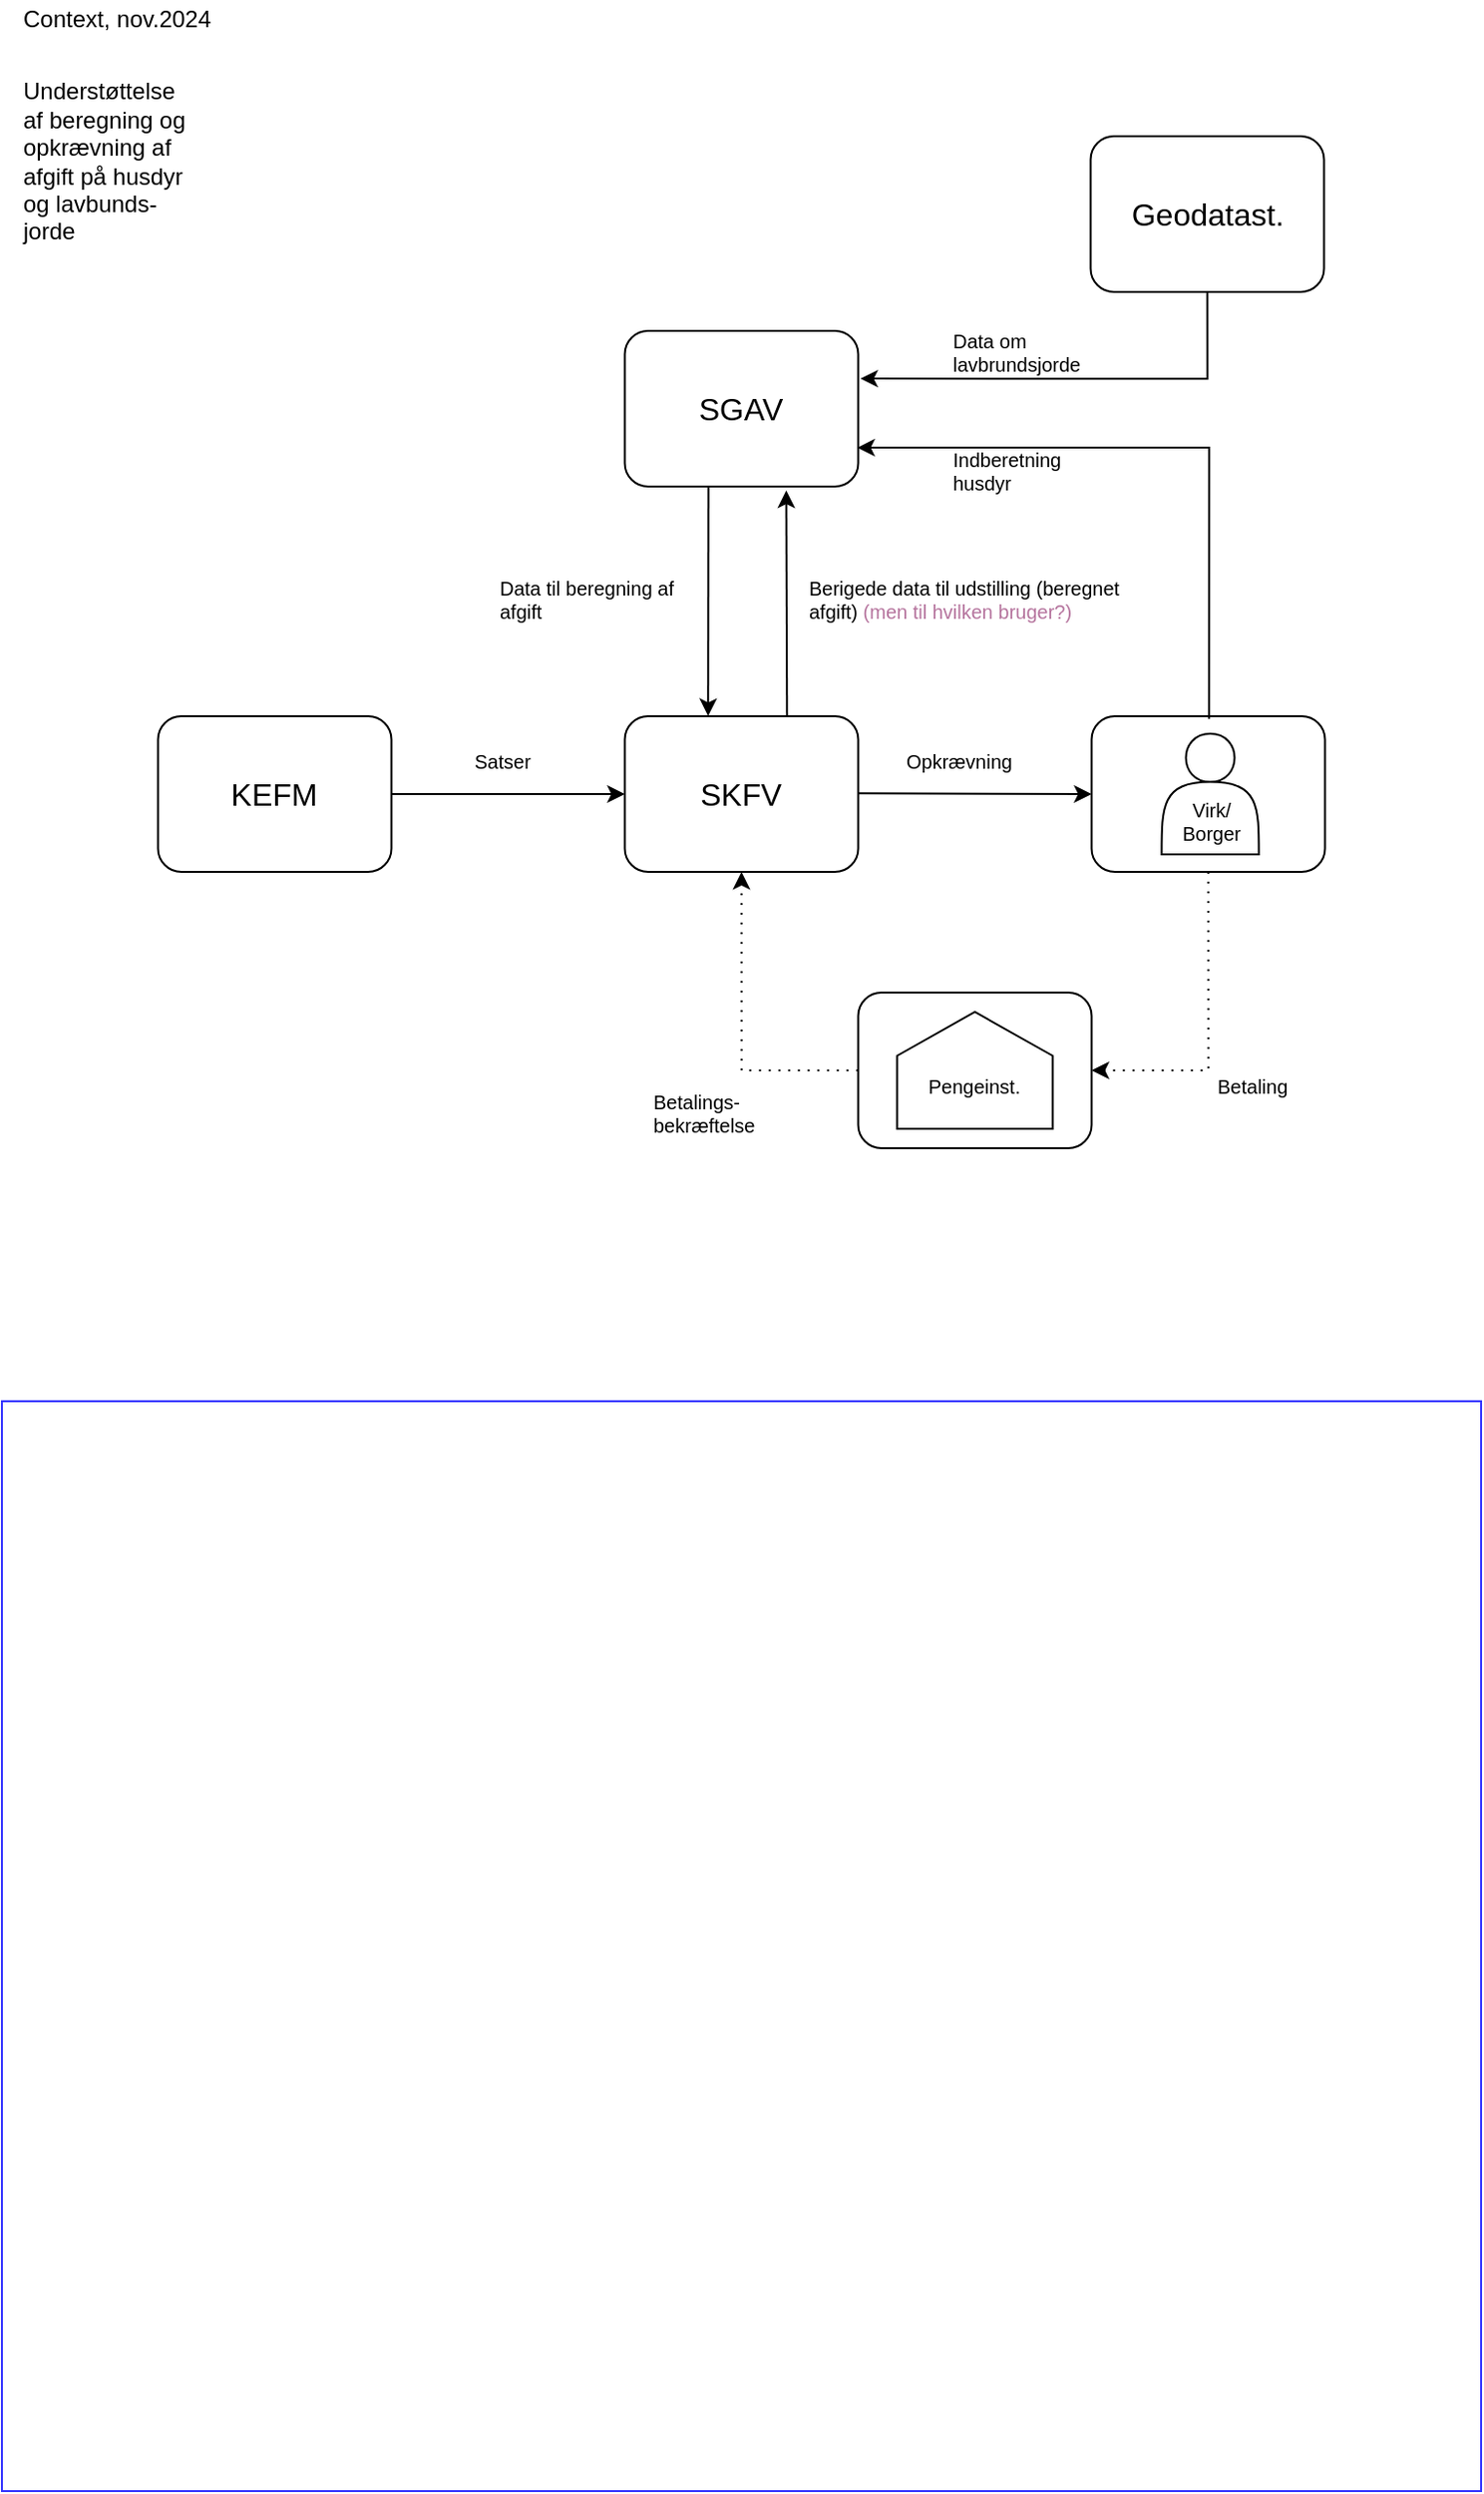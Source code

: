 <mxfile version="24.9.1">
  <diagram name="Page-1" id="S5U_yXKKdmuBEsmlaGM5">
    <mxGraphModel dx="1185" dy="632" grid="1" gridSize="10" guides="1" tooltips="1" connect="1" arrows="1" fold="1" page="1" pageScale="1" pageWidth="827" pageHeight="1169" math="0" shadow="0">
      <root>
        <mxCell id="0" />
        <mxCell id="1" parent="0" />
        <mxCell id="VAO1xHc-wEqoA3QT3B27-7" value="" style="rounded=1;whiteSpace=wrap;html=1;fontSize=16;fillColor=none;gradientColor=none;fillStyle=auto;" parent="1" vertex="1">
          <mxGeometry x="604.25" y="418" width="120" height="80" as="geometry" />
        </mxCell>
        <mxCell id="VAO1xHc-wEqoA3QT3B27-27" value="" style="rounded=0;whiteSpace=wrap;html=1;fillColor=none;strokeColor=#3333FF;" parent="1" vertex="1">
          <mxGeometry x="44" y="770" width="760.5" height="560" as="geometry" />
        </mxCell>
        <mxCell id="VAO1xHc-wEqoA3QT3B27-1" value="SGAV" style="rounded=1;whiteSpace=wrap;html=1;fontSize=16;align=center;" parent="1" vertex="1">
          <mxGeometry x="364.25" y="220" width="120" height="80" as="geometry" />
        </mxCell>
        <mxCell id="VAO1xHc-wEqoA3QT3B27-2" value="SKFV" style="rounded=1;whiteSpace=wrap;html=1;fontSize=16;align=center;" parent="1" vertex="1">
          <mxGeometry x="364.25" y="418" width="120" height="80" as="geometry" />
        </mxCell>
        <mxCell id="VAO1xHc-wEqoA3QT3B27-11" style="edgeStyle=orthogonalEdgeStyle;rounded=0;orthogonalLoop=1;jettySize=auto;html=1;" parent="1" source="VAO1xHc-wEqoA3QT3B27-4" target="VAO1xHc-wEqoA3QT3B27-2" edge="1">
          <mxGeometry relative="1" as="geometry" />
        </mxCell>
        <mxCell id="VAO1xHc-wEqoA3QT3B27-4" value="KEFM" style="rounded=1;whiteSpace=wrap;html=1;fontSize=16;" parent="1" vertex="1">
          <mxGeometry x="124.25" y="418" width="120" height="80" as="geometry" />
        </mxCell>
        <mxCell id="VAO1xHc-wEqoA3QT3B27-6" value="" style="shape=actor;whiteSpace=wrap;html=1;" parent="1" vertex="1">
          <mxGeometry x="640.25" y="427" width="50" height="62" as="geometry" />
        </mxCell>
        <mxCell id="VAO1xHc-wEqoA3QT3B27-10" style="edgeStyle=orthogonalEdgeStyle;rounded=0;orthogonalLoop=1;jettySize=auto;html=1;entryX=0.993;entryY=0.733;entryDx=0;entryDy=0;entryPerimeter=0;curved=0;" parent="1" edge="1">
          <mxGeometry relative="1" as="geometry">
            <Array as="points">
              <mxPoint x="664.59" y="280.37" />
            </Array>
            <mxPoint x="664.654" y="419.37" as="sourcePoint" />
            <mxPoint x="483.75" y="280.01" as="targetPoint" />
          </mxGeometry>
        </mxCell>
        <mxCell id="VAO1xHc-wEqoA3QT3B27-14" style="rounded=0;orthogonalLoop=1;jettySize=auto;html=1;entryX=0.357;entryY=-0.001;entryDx=0;entryDy=0;entryPerimeter=0;" parent="1" target="VAO1xHc-wEqoA3QT3B27-2" edge="1">
          <mxGeometry relative="1" as="geometry">
            <mxPoint x="407.25" y="300" as="sourcePoint" />
            <mxPoint x="408.25" y="408" as="targetPoint" />
          </mxGeometry>
        </mxCell>
        <mxCell id="VAO1xHc-wEqoA3QT3B27-17" style="rounded=0;orthogonalLoop=1;jettySize=auto;html=1;startArrow=classic;startFill=1;endArrow=none;endFill=0;entryX=0.695;entryY=-0.031;entryDx=0;entryDy=0;entryPerimeter=0;" parent="1" edge="1">
          <mxGeometry relative="1" as="geometry">
            <mxPoint x="447.25" y="302" as="sourcePoint" />
            <mxPoint x="447.65" y="417.52" as="targetPoint" />
          </mxGeometry>
        </mxCell>
        <mxCell id="VAO1xHc-wEqoA3QT3B27-20" value="" style="rounded=1;whiteSpace=wrap;html=1;fontSize=16;fillColor=none;gradientColor=none;fillStyle=auto;" parent="1" vertex="1">
          <mxGeometry x="484.25" y="560" width="120" height="80" as="geometry" />
        </mxCell>
        <mxCell id="VAO1xHc-wEqoA3QT3B27-21" value="" style="shape=offPageConnector;whiteSpace=wrap;html=1;rotation=-180;" parent="1" vertex="1">
          <mxGeometry x="504.25" y="570" width="80" height="60" as="geometry" />
        </mxCell>
        <mxCell id="VAO1xHc-wEqoA3QT3B27-24" style="edgeStyle=orthogonalEdgeStyle;rounded=0;orthogonalLoop=1;jettySize=auto;html=1;entryX=1;entryY=0.5;entryDx=0;entryDy=0;dashed=1;dashPattern=1 4;exitX=0.5;exitY=1;exitDx=0;exitDy=0;" parent="1" source="VAO1xHc-wEqoA3QT3B27-7" target="VAO1xHc-wEqoA3QT3B27-20" edge="1">
          <mxGeometry relative="1" as="geometry">
            <mxPoint x="667.25" y="527" as="sourcePoint" />
          </mxGeometry>
        </mxCell>
        <mxCell id="VAO1xHc-wEqoA3QT3B27-22" value="&lt;font style=&quot;font-size: 10px;&quot;&gt;Virk/&lt;/font&gt;&lt;div style=&quot;font-size: 10px;&quot;&gt;&lt;font style=&quot;font-size: 10px;&quot;&gt;Borger&lt;/font&gt;&lt;/div&gt;" style="rounded=0;whiteSpace=wrap;html=1;strokeColor=none;fillColor=none;fontSize=10;" parent="1" vertex="1">
          <mxGeometry x="606.25" y="462" width="120" height="20" as="geometry" />
        </mxCell>
        <mxCell id="VAO1xHc-wEqoA3QT3B27-23" value="Pengeinst." style="rounded=0;whiteSpace=wrap;html=1;strokeColor=none;fillColor=none;fontSize=10;" parent="1" vertex="1">
          <mxGeometry x="483.75" y="598" width="120" height="20" as="geometry" />
        </mxCell>
        <mxCell id="VAO1xHc-wEqoA3QT3B27-25" style="edgeStyle=orthogonalEdgeStyle;rounded=0;orthogonalLoop=1;jettySize=auto;html=1;entryX=0.5;entryY=1;entryDx=0;entryDy=0;dashed=1;dashPattern=1 4;exitX=0;exitY=0.5;exitDx=0;exitDy=0;" parent="1" source="VAO1xHc-wEqoA3QT3B27-20" target="VAO1xHc-wEqoA3QT3B27-2" edge="1">
          <mxGeometry relative="1" as="geometry">
            <mxPoint x="484.25" y="500" as="sourcePoint" />
            <mxPoint x="424.25" y="580" as="targetPoint" />
          </mxGeometry>
        </mxCell>
        <mxCell id="VAO1xHc-wEqoA3QT3B27-28" value="Understøttelse af beregning og opkrævning af afgift på husdyr og lavbunds-jorde" style="rounded=0;whiteSpace=wrap;html=1;strokeColor=none;align=left;" parent="1" vertex="1">
          <mxGeometry x="53" y="83" width="87" height="100" as="geometry" />
        </mxCell>
        <mxCell id="VAO1xHc-wEqoA3QT3B27-31" value="" style="rounded=0;orthogonalLoop=1;jettySize=auto;html=1;strokeWidth=1;entryX=0;entryY=0.5;entryDx=0;entryDy=0;" parent="1" target="VAO1xHc-wEqoA3QT3B27-7" edge="1">
          <mxGeometry relative="1" as="geometry">
            <mxPoint x="484.25" y="457.667" as="sourcePoint" />
            <mxPoint x="567.25" y="459" as="targetPoint" />
          </mxGeometry>
        </mxCell>
        <mxCell id="VAO1xHc-wEqoA3QT3B27-34" value="Opkrævning" style="rounded=0;whiteSpace=wrap;html=1;strokeColor=none;align=left;fontSize=10;" parent="1" vertex="1">
          <mxGeometry x="507.25" y="431" width="75" height="20" as="geometry" />
        </mxCell>
        <mxCell id="VAO1xHc-wEqoA3QT3B27-35" value="Betaling" style="rounded=0;whiteSpace=wrap;html=1;strokeColor=none;align=left;fontSize=10;" parent="1" vertex="1">
          <mxGeometry x="667.25" y="598" width="75" height="20" as="geometry" />
        </mxCell>
        <mxCell id="VAO1xHc-wEqoA3QT3B27-36" value="Indberetning husdyr" style="rounded=0;whiteSpace=wrap;html=1;strokeColor=none;align=left;fontSize=10;" parent="1" vertex="1">
          <mxGeometry x="531.25" y="282" width="75" height="20" as="geometry" />
        </mxCell>
        <mxCell id="VAO1xHc-wEqoA3QT3B27-38" value="Betalings- bekræftelse" style="rounded=0;whiteSpace=wrap;html=1;strokeColor=none;align=left;fontSize=10;" parent="1" vertex="1">
          <mxGeometry x="377.25" y="602" width="75" height="40" as="geometry" />
        </mxCell>
        <mxCell id="VAO1xHc-wEqoA3QT3B27-39" value="Satser" style="rounded=0;whiteSpace=wrap;html=1;strokeColor=none;align=left;fontSize=10;" parent="1" vertex="1">
          <mxGeometry x="285.25" y="431" width="42" height="20" as="geometry" />
        </mxCell>
        <mxCell id="VAO1xHc-wEqoA3QT3B27-42" value="Berigede data til udstilling (beregnet afgift) &lt;font color=&quot;#b5739d&quot;&gt;(men til hvilken bruger?)&lt;/font&gt;" style="rounded=0;whiteSpace=wrap;html=1;strokeColor=none;align=left;fontSize=10;" parent="1" vertex="1">
          <mxGeometry x="457.25" y="348" width="162.75" height="20" as="geometry" />
        </mxCell>
        <mxCell id="VAO1xHc-wEqoA3QT3B27-44" value="Data til beregning af afgift" style="rounded=0;whiteSpace=wrap;html=1;strokeColor=none;align=left;fontSize=10;" parent="1" vertex="1">
          <mxGeometry x="298.25" y="348" width="100" height="20" as="geometry" />
        </mxCell>
        <mxCell id="VAO1xHc-wEqoA3QT3B27-45" value="Context, nov.2024" style="rounded=0;whiteSpace=wrap;html=1;strokeColor=none;align=left;" parent="1" vertex="1">
          <mxGeometry x="53" y="50" width="117" height="20" as="geometry" />
        </mxCell>
        <mxCell id="mVkR-Kg8UKBkq0qefMB4-1" value="Geodatast." style="rounded=1;whiteSpace=wrap;html=1;fontSize=16;align=center;" vertex="1" parent="1">
          <mxGeometry x="603.75" y="120" width="120" height="80" as="geometry" />
        </mxCell>
        <mxCell id="mVkR-Kg8UKBkq0qefMB4-2" style="edgeStyle=orthogonalEdgeStyle;rounded=0;orthogonalLoop=1;jettySize=auto;html=1;entryX=1.009;entryY=0.307;entryDx=0;entryDy=0;entryPerimeter=0;exitX=0.5;exitY=1;exitDx=0;exitDy=0;curved=0;" edge="1" parent="1" source="mVkR-Kg8UKBkq0qefMB4-1" target="VAO1xHc-wEqoA3QT3B27-1">
          <mxGeometry relative="1" as="geometry" />
        </mxCell>
        <mxCell id="mVkR-Kg8UKBkq0qefMB4-3" value="Data om lavbrundsjorde" style="rounded=0;whiteSpace=wrap;html=1;strokeColor=none;align=left;fontSize=10;" vertex="1" parent="1">
          <mxGeometry x="531.25" y="221" width="75" height="20" as="geometry" />
        </mxCell>
      </root>
    </mxGraphModel>
  </diagram>
</mxfile>
